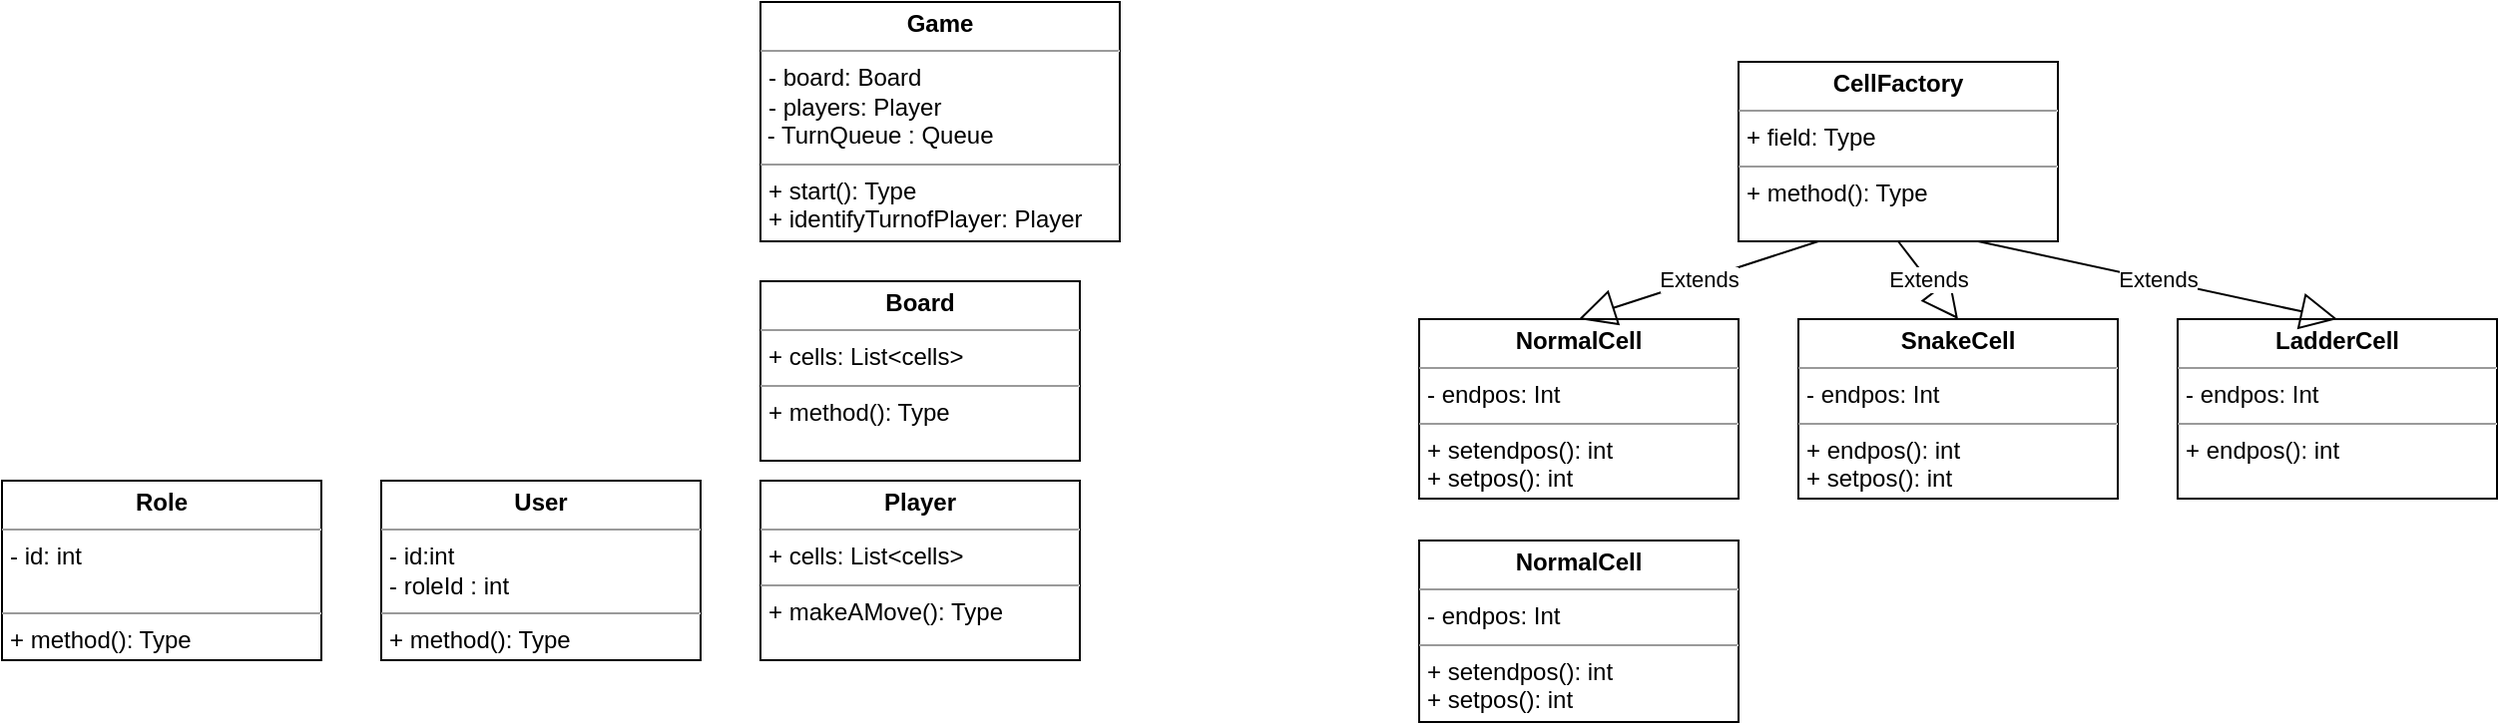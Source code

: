 <mxfile version="15.3.5" type="github">
  <diagram name="Page-1" id="c4acf3e9-155e-7222-9cf6-157b1a14988f">
    <mxGraphModel dx="1886" dy="1562" grid="1" gridSize="10" guides="1" tooltips="1" connect="1" arrows="1" fold="1" page="1" pageScale="1" pageWidth="850" pageHeight="1100" background="none" math="0" shadow="0">
      <root>
        <mxCell id="0" />
        <mxCell id="1" parent="0" />
        <mxCell id="k6LRh1UnICJDdB9GZ6B7-2" value="&lt;p style=&quot;margin: 0px ; margin-top: 4px ; text-align: center&quot;&gt;&lt;b&gt;CellFactory&lt;/b&gt;&lt;/p&gt;&lt;hr size=&quot;1&quot;&gt;&lt;p style=&quot;margin: 0px ; margin-left: 4px&quot;&gt;+ field: Type&lt;/p&gt;&lt;hr size=&quot;1&quot;&gt;&lt;p style=&quot;margin: 0px ; margin-left: 4px&quot;&gt;+ method(): Type&lt;/p&gt;" style="verticalAlign=top;align=left;overflow=fill;fontSize=12;fontFamily=Helvetica;html=1;hachureGap=4;pointerEvents=0;" vertex="1" parent="1">
          <mxGeometry x="480" y="-170" width="160" height="90" as="geometry" />
        </mxCell>
        <mxCell id="k6LRh1UnICJDdB9GZ6B7-3" value="&lt;p style=&quot;margin: 0px ; margin-top: 4px ; text-align: center&quot;&gt;&lt;b&gt;NormalCell&lt;/b&gt;&lt;/p&gt;&lt;hr size=&quot;1&quot;&gt;&lt;p style=&quot;margin: 0px ; margin-left: 4px&quot;&gt;- endpos: Int&lt;/p&gt;&lt;hr size=&quot;1&quot;&gt;&lt;p style=&quot;margin: 0px ; margin-left: 4px&quot;&gt;+ setendpos(): int&lt;/p&gt;&lt;p style=&quot;margin: 0px ; margin-left: 4px&quot;&gt;+ setpos(): int&lt;/p&gt;" style="verticalAlign=top;align=left;overflow=fill;fontSize=12;fontFamily=Helvetica;html=1;hachureGap=4;pointerEvents=0;" vertex="1" parent="1">
          <mxGeometry x="320" y="-41" width="160" height="90" as="geometry" />
        </mxCell>
        <mxCell id="k6LRh1UnICJDdB9GZ6B7-4" value="&lt;p style=&quot;margin: 0px ; margin-top: 4px ; text-align: center&quot;&gt;&lt;b&gt;SnakeCell&lt;/b&gt;&lt;/p&gt;&lt;hr size=&quot;1&quot;&gt;&lt;p style=&quot;margin: 0px ; margin-left: 4px&quot;&gt;- endpos: Int&lt;/p&gt;&lt;hr size=&quot;1&quot;&gt;&lt;p style=&quot;margin: 0px ; margin-left: 4px&quot;&gt;+ endpos(): int&lt;/p&gt;&lt;p style=&quot;margin: 0px ; margin-left: 4px&quot;&gt;+ setpos(): int&lt;br&gt;&lt;/p&gt;" style="verticalAlign=top;align=left;overflow=fill;fontSize=12;fontFamily=Helvetica;html=1;hachureGap=4;pointerEvents=0;" vertex="1" parent="1">
          <mxGeometry x="510" y="-41" width="160" height="90" as="geometry" />
        </mxCell>
        <mxCell id="k6LRh1UnICJDdB9GZ6B7-5" value="&lt;p style=&quot;margin: 0px ; margin-top: 4px ; text-align: center&quot;&gt;&lt;b&gt;LadderCell&lt;/b&gt;&lt;/p&gt;&lt;hr size=&quot;1&quot;&gt;&lt;p style=&quot;margin: 0px ; margin-left: 4px&quot;&gt;- endpos: Int&lt;/p&gt;&lt;hr size=&quot;1&quot;&gt;&lt;p style=&quot;margin: 0px ; margin-left: 4px&quot;&gt;+ endpos(): int&lt;/p&gt;" style="verticalAlign=top;align=left;overflow=fill;fontSize=12;fontFamily=Helvetica;html=1;hachureGap=4;pointerEvents=0;" vertex="1" parent="1">
          <mxGeometry x="700" y="-41" width="160" height="90" as="geometry" />
        </mxCell>
        <mxCell id="k6LRh1UnICJDdB9GZ6B7-6" value="Extends" style="endArrow=block;endSize=16;endFill=0;html=1;sourcePerimeterSpacing=8;targetPerimeterSpacing=8;exitX=0.25;exitY=1;exitDx=0;exitDy=0;entryX=0.5;entryY=0;entryDx=0;entryDy=0;" edge="1" parent="1" source="k6LRh1UnICJDdB9GZ6B7-2" target="k6LRh1UnICJDdB9GZ6B7-3">
          <mxGeometry width="160" relative="1" as="geometry">
            <mxPoint x="240" as="sourcePoint" />
            <mxPoint x="410" y="-40" as="targetPoint" />
          </mxGeometry>
        </mxCell>
        <mxCell id="k6LRh1UnICJDdB9GZ6B7-7" value="Extends" style="endArrow=block;endSize=16;endFill=0;html=1;sourcePerimeterSpacing=8;targetPerimeterSpacing=8;exitX=0.5;exitY=1;exitDx=0;exitDy=0;entryX=0.5;entryY=0;entryDx=0;entryDy=0;" edge="1" parent="1" source="k6LRh1UnICJDdB9GZ6B7-2" target="k6LRh1UnICJDdB9GZ6B7-4">
          <mxGeometry width="160" relative="1" as="geometry">
            <mxPoint x="530" y="-70" as="sourcePoint" />
            <mxPoint x="410" y="10" as="targetPoint" />
          </mxGeometry>
        </mxCell>
        <mxCell id="k6LRh1UnICJDdB9GZ6B7-8" value="Extends" style="endArrow=block;endSize=16;endFill=0;html=1;sourcePerimeterSpacing=8;targetPerimeterSpacing=8;exitX=0.75;exitY=1;exitDx=0;exitDy=0;entryX=0.5;entryY=0;entryDx=0;entryDy=0;" edge="1" parent="1" source="k6LRh1UnICJDdB9GZ6B7-2" target="k6LRh1UnICJDdB9GZ6B7-5">
          <mxGeometry width="160" relative="1" as="geometry">
            <mxPoint x="570" y="-70" as="sourcePoint" />
            <mxPoint x="600" y="-31" as="targetPoint" />
          </mxGeometry>
        </mxCell>
        <mxCell id="k6LRh1UnICJDdB9GZ6B7-9" value="&lt;p style=&quot;margin: 0px ; margin-top: 4px ; text-align: center&quot;&gt;&lt;b&gt;Game&lt;/b&gt;&lt;/p&gt;&lt;hr size=&quot;1&quot;&gt;&lt;p style=&quot;margin: 0px ; margin-left: 4px&quot;&gt;- board: Board&lt;/p&gt;&lt;p style=&quot;margin: 0px ; margin-left: 4px&quot;&gt;- players: Player&lt;/p&gt;&amp;nbsp;- TurnQueue : Queue&lt;br&gt;&lt;hr size=&quot;1&quot;&gt;&lt;p style=&quot;margin: 0px ; margin-left: 4px&quot;&gt;+ start(): Type&lt;/p&gt;&lt;p style=&quot;margin: 0px ; margin-left: 4px&quot;&gt;+ identifyTurnofPlayer: Player&lt;/p&gt;" style="verticalAlign=top;align=left;overflow=fill;fontSize=12;fontFamily=Helvetica;html=1;hachureGap=4;pointerEvents=0;" vertex="1" parent="1">
          <mxGeometry x="-10" y="-200" width="180" height="120" as="geometry" />
        </mxCell>
        <mxCell id="k6LRh1UnICJDdB9GZ6B7-10" value="&lt;p style=&quot;margin: 0px ; margin-top: 4px ; text-align: center&quot;&gt;&lt;b&gt;Board&lt;/b&gt;&lt;/p&gt;&lt;hr size=&quot;1&quot;&gt;&lt;p style=&quot;margin: 0px ; margin-left: 4px&quot;&gt;+ cells: List&amp;lt;cells&amp;gt;&lt;/p&gt;&lt;hr size=&quot;1&quot;&gt;&lt;p style=&quot;margin: 0px ; margin-left: 4px&quot;&gt;+ method(): Type&lt;/p&gt;" style="verticalAlign=top;align=left;overflow=fill;fontSize=12;fontFamily=Helvetica;html=1;hachureGap=4;pointerEvents=0;" vertex="1" parent="1">
          <mxGeometry x="-10" y="-60" width="160" height="90" as="geometry" />
        </mxCell>
        <mxCell id="k6LRh1UnICJDdB9GZ6B7-11" value="&lt;p style=&quot;margin: 0px ; margin-top: 4px ; text-align: center&quot;&gt;&lt;b&gt;Player&lt;/b&gt;&lt;/p&gt;&lt;hr size=&quot;1&quot;&gt;&lt;p style=&quot;margin: 0px ; margin-left: 4px&quot;&gt;+ cells: List&amp;lt;cells&amp;gt;&lt;/p&gt;&lt;hr size=&quot;1&quot;&gt;&lt;p style=&quot;margin: 0px ; margin-left: 4px&quot;&gt;+ makeAMove(): Type&lt;/p&gt;" style="verticalAlign=top;align=left;overflow=fill;fontSize=12;fontFamily=Helvetica;html=1;hachureGap=4;pointerEvents=0;" vertex="1" parent="1">
          <mxGeometry x="-10" y="40" width="160" height="90" as="geometry" />
        </mxCell>
        <mxCell id="k6LRh1UnICJDdB9GZ6B7-12" value="&lt;p style=&quot;margin: 0px ; margin-top: 4px ; text-align: center&quot;&gt;&lt;b&gt;User&lt;/b&gt;&lt;/p&gt;&lt;hr size=&quot;1&quot;&gt;&lt;p style=&quot;margin: 0px ; margin-left: 4px&quot;&gt;- id:int&lt;/p&gt;&lt;p style=&quot;margin: 0px ; margin-left: 4px&quot;&gt;- roleId : int&lt;/p&gt;&lt;hr size=&quot;1&quot;&gt;&lt;p style=&quot;margin: 0px ; margin-left: 4px&quot;&gt;+ method(): Type&lt;/p&gt;" style="verticalAlign=top;align=left;overflow=fill;fontSize=12;fontFamily=Helvetica;html=1;hachureGap=4;pointerEvents=0;" vertex="1" parent="1">
          <mxGeometry x="-200" y="40" width="160" height="90" as="geometry" />
        </mxCell>
        <mxCell id="k6LRh1UnICJDdB9GZ6B7-13" value="&lt;p style=&quot;margin: 0px ; margin-top: 4px ; text-align: center&quot;&gt;&lt;b&gt;Role&lt;/b&gt;&lt;/p&gt;&lt;hr size=&quot;1&quot;&gt;&lt;p style=&quot;margin: 0px ; margin-left: 4px&quot;&gt;- id: int&lt;/p&gt;&lt;p style=&quot;margin: 0px ; margin-left: 4px&quot;&gt;&lt;br&gt;&lt;/p&gt;&lt;hr size=&quot;1&quot;&gt;&lt;p style=&quot;margin: 0px ; margin-left: 4px&quot;&gt;+ method(): Type&lt;/p&gt;" style="verticalAlign=top;align=left;overflow=fill;fontSize=12;fontFamily=Helvetica;html=1;hachureGap=4;pointerEvents=0;" vertex="1" parent="1">
          <mxGeometry x="-390" y="40" width="160" height="90" as="geometry" />
        </mxCell>
        <mxCell id="k6LRh1UnICJDdB9GZ6B7-14" value="&lt;p style=&quot;margin: 0px ; margin-top: 4px ; text-align: center&quot;&gt;&lt;b&gt;NormalCell&lt;/b&gt;&lt;/p&gt;&lt;hr size=&quot;1&quot;&gt;&lt;p style=&quot;margin: 0px ; margin-left: 4px&quot;&gt;- endpos: Int&lt;/p&gt;&lt;hr size=&quot;1&quot;&gt;&lt;p style=&quot;margin: 0px ; margin-left: 4px&quot;&gt;+ setendpos(): int&lt;/p&gt;&lt;p style=&quot;margin: 0px ; margin-left: 4px&quot;&gt;+ setpos(): int&lt;/p&gt;" style="verticalAlign=top;align=left;overflow=fill;fontSize=12;fontFamily=Helvetica;html=1;hachureGap=4;pointerEvents=0;" vertex="1" parent="1">
          <mxGeometry x="320" y="70" width="160" height="91" as="geometry" />
        </mxCell>
      </root>
    </mxGraphModel>
  </diagram>
</mxfile>
